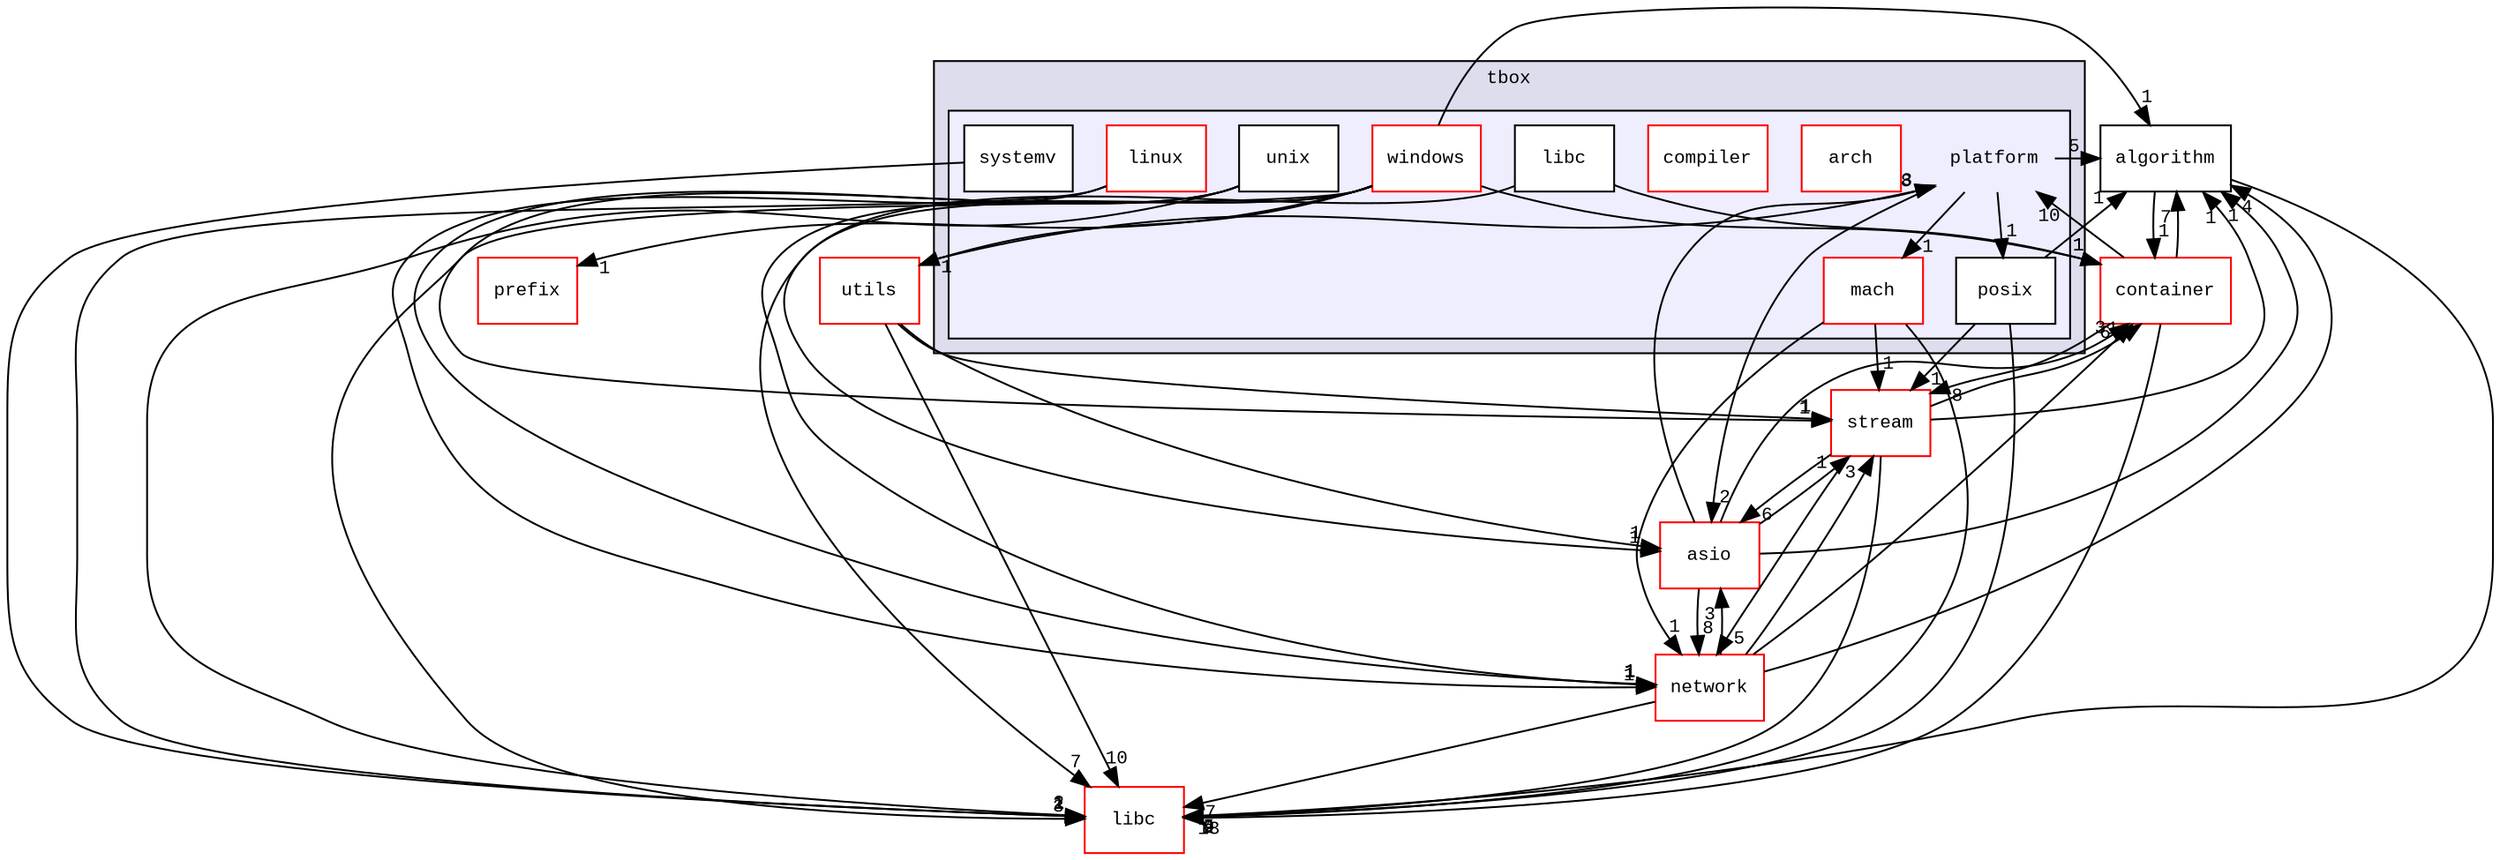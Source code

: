 digraph "src/tbox/platform" {
  compound=true
  node [ fontsize="10", fontname="CourierNew"];
  edge [ labelfontsize="10", labelfontname="CourierNew"];
  subgraph clusterdir_74c89af92d2f666610693d1f60c4bc85 {
    graph [ bgcolor="#ddddee", pencolor="black", label="tbox" fontname="CourierNew", fontsize="10", URL="dir_74c89af92d2f666610693d1f60c4bc85.html"]
  subgraph clusterdir_3d9333e940592ee9d1dd6e9562262a64 {
    graph [ bgcolor="#eeeeff", pencolor="black", label="" URL="dir_3d9333e940592ee9d1dd6e9562262a64.html"];
    dir_3d9333e940592ee9d1dd6e9562262a64 [shape=plaintext label="platform"];
    dir_97384ab982823a5646201496b6f3dd6b [shape=box label="arch" color="red" fillcolor="white" style="filled" URL="dir_97384ab982823a5646201496b6f3dd6b.html"];
    dir_6b7f80c5126735cb90b494b78763f33a [shape=box label="compiler" color="red" fillcolor="white" style="filled" URL="dir_6b7f80c5126735cb90b494b78763f33a.html"];
    dir_3aeedc1f964a50708ac75aba5503a6f1 [shape=box label="libc" color="black" fillcolor="white" style="filled" URL="dir_3aeedc1f964a50708ac75aba5503a6f1.html"];
    dir_3854848c8a51c6982d26f98bc07dfa83 [shape=box label="linux" color="red" fillcolor="white" style="filled" URL="dir_3854848c8a51c6982d26f98bc07dfa83.html"];
    dir_011473196ed8ebe7beba12e4b527a2fd [shape=box label="mach" color="red" fillcolor="white" style="filled" URL="dir_011473196ed8ebe7beba12e4b527a2fd.html"];
    dir_f3997f961b07d2308bdadea636b3c958 [shape=box label="posix" color="black" fillcolor="white" style="filled" URL="dir_f3997f961b07d2308bdadea636b3c958.html"];
    dir_98de1d6ac78a1ba7b30d61317ae8330b [shape=box label="systemv" color="black" fillcolor="white" style="filled" URL="dir_98de1d6ac78a1ba7b30d61317ae8330b.html"];
    dir_4bfa09177efe37040617d42ade08a142 [shape=box label="unix" color="black" fillcolor="white" style="filled" URL="dir_4bfa09177efe37040617d42ade08a142.html"];
    dir_0814cd02c97eb9a7d262a144701421b8 [shape=box label="windows" color="red" fillcolor="white" style="filled" URL="dir_0814cd02c97eb9a7d262a144701421b8.html"];
  }
  }
  dir_ac11f784b81667e62f917778dae2d743 [shape=box label="algorithm" URL="dir_ac11f784b81667e62f917778dae2d743.html"];
  dir_2b35f4a2c0e9f7874e1dbf2791c4e461 [shape=box label="asio" fillcolor="white" style="filled" color="red" URL="dir_2b35f4a2c0e9f7874e1dbf2791c4e461.html"];
  dir_77896eeb272e278cd59cc65c4fde665c [shape=box label="network" fillcolor="white" style="filled" color="red" URL="dir_77896eeb272e278cd59cc65c4fde665c.html"];
  dir_895e2f62803e10f0845db2d9f139817c [shape=box label="container" fillcolor="white" style="filled" color="red" URL="dir_895e2f62803e10f0845db2d9f139817c.html"];
  dir_24c9faee50804cb795002c12752997c1 [shape=box label="utils" fillcolor="white" style="filled" color="red" URL="dir_24c9faee50804cb795002c12752997c1.html"];
  dir_0c3e9a1149ea2f66b1b90b4d073dfb0c [shape=box label="prefix" fillcolor="white" style="filled" color="red" URL="dir_0c3e9a1149ea2f66b1b90b4d073dfb0c.html"];
  dir_097050573d8d31c571800575b2db96e7 [shape=box label="stream" fillcolor="white" style="filled" color="red" URL="dir_097050573d8d31c571800575b2db96e7.html"];
  dir_77f7a305e421ad7115258f9647362748 [shape=box label="libc" fillcolor="white" style="filled" color="red" URL="dir_77f7a305e421ad7115258f9647362748.html"];
  dir_ac11f784b81667e62f917778dae2d743->dir_895e2f62803e10f0845db2d9f139817c [headlabel="1", labeldistance=1.5 headhref="dir_000002_000006.html"];
  dir_ac11f784b81667e62f917778dae2d743->dir_77f7a305e421ad7115258f9647362748 [headlabel="5", labeldistance=1.5 headhref="dir_000002_000011.html"];
  dir_3aeedc1f964a50708ac75aba5503a6f1->dir_895e2f62803e10f0845db2d9f139817c [headlabel="1", labeldistance=1.5 headhref="dir_000042_000006.html"];
  dir_3aeedc1f964a50708ac75aba5503a6f1->dir_77f7a305e421ad7115258f9647362748 [headlabel="7", labeldistance=1.5 headhref="dir_000042_000011.html"];
  dir_4bfa09177efe37040617d42ade08a142->dir_77896eeb272e278cd59cc65c4fde665c [headlabel="1", labeldistance=1.5 headhref="dir_000049_000027.html"];
  dir_4bfa09177efe37040617d42ade08a142->dir_097050573d8d31c571800575b2db96e7 [headlabel="1", labeldistance=1.5 headhref="dir_000049_000055.html"];
  dir_4bfa09177efe37040617d42ade08a142->dir_77f7a305e421ad7115258f9647362748 [headlabel="2", labeldistance=1.5 headhref="dir_000049_000011.html"];
  dir_f3997f961b07d2308bdadea636b3c958->dir_ac11f784b81667e62f917778dae2d743 [headlabel="1", labeldistance=1.5 headhref="dir_000047_000002.html"];
  dir_f3997f961b07d2308bdadea636b3c958->dir_097050573d8d31c571800575b2db96e7 [headlabel="1", labeldistance=1.5 headhref="dir_000047_000055.html"];
  dir_f3997f961b07d2308bdadea636b3c958->dir_77f7a305e421ad7115258f9647362748 [headlabel="9", labeldistance=1.5 headhref="dir_000047_000011.html"];
  dir_011473196ed8ebe7beba12e4b527a2fd->dir_77896eeb272e278cd59cc65c4fde665c [headlabel="1", labeldistance=1.5 headhref="dir_000045_000027.html"];
  dir_011473196ed8ebe7beba12e4b527a2fd->dir_097050573d8d31c571800575b2db96e7 [headlabel="1", labeldistance=1.5 headhref="dir_000045_000055.html"];
  dir_011473196ed8ebe7beba12e4b527a2fd->dir_77f7a305e421ad7115258f9647362748 [headlabel="2", labeldistance=1.5 headhref="dir_000045_000011.html"];
  dir_2b35f4a2c0e9f7874e1dbf2791c4e461->dir_ac11f784b81667e62f917778dae2d743 [headlabel="1", labeldistance=1.5 headhref="dir_000003_000002.html"];
  dir_2b35f4a2c0e9f7874e1dbf2791c4e461->dir_77896eeb272e278cd59cc65c4fde665c [headlabel="8", labeldistance=1.5 headhref="dir_000003_000027.html"];
  dir_2b35f4a2c0e9f7874e1dbf2791c4e461->dir_895e2f62803e10f0845db2d9f139817c [headlabel="3", labeldistance=1.5 headhref="dir_000003_000006.html"];
  dir_2b35f4a2c0e9f7874e1dbf2791c4e461->dir_3d9333e940592ee9d1dd6e9562262a64 [headlabel="8", labeldistance=1.5 headhref="dir_000003_000035.html"];
  dir_2b35f4a2c0e9f7874e1dbf2791c4e461->dir_097050573d8d31c571800575b2db96e7 [headlabel="1", labeldistance=1.5 headhref="dir_000003_000055.html"];
  dir_0814cd02c97eb9a7d262a144701421b8->dir_ac11f784b81667e62f917778dae2d743 [headlabel="1", labeldistance=1.5 headhref="dir_000050_000002.html"];
  dir_0814cd02c97eb9a7d262a144701421b8->dir_2b35f4a2c0e9f7874e1dbf2791c4e461 [headlabel="1", labeldistance=1.5 headhref="dir_000050_000003.html"];
  dir_0814cd02c97eb9a7d262a144701421b8->dir_77896eeb272e278cd59cc65c4fde665c [headlabel="1", labeldistance=1.5 headhref="dir_000050_000027.html"];
  dir_0814cd02c97eb9a7d262a144701421b8->dir_895e2f62803e10f0845db2d9f139817c [headlabel="1", labeldistance=1.5 headhref="dir_000050_000006.html"];
  dir_0814cd02c97eb9a7d262a144701421b8->dir_24c9faee50804cb795002c12752997c1 [headlabel="1", labeldistance=1.5 headhref="dir_000050_000061.html"];
  dir_0814cd02c97eb9a7d262a144701421b8->dir_0c3e9a1149ea2f66b1b90b4d073dfb0c [headlabel="1", labeldistance=1.5 headhref="dir_000050_000052.html"];
  dir_0814cd02c97eb9a7d262a144701421b8->dir_77f7a305e421ad7115258f9647362748 [headlabel="3", labeldistance=1.5 headhref="dir_000050_000011.html"];
  dir_98de1d6ac78a1ba7b30d61317ae8330b->dir_77f7a305e421ad7115258f9647362748 [headlabel="1", labeldistance=1.5 headhref="dir_000048_000011.html"];
  dir_77896eeb272e278cd59cc65c4fde665c->dir_ac11f784b81667e62f917778dae2d743 [headlabel="4", labeldistance=1.5 headhref="dir_000027_000002.html"];
  dir_77896eeb272e278cd59cc65c4fde665c->dir_2b35f4a2c0e9f7874e1dbf2791c4e461 [headlabel="3", labeldistance=1.5 headhref="dir_000027_000003.html"];
  dir_77896eeb272e278cd59cc65c4fde665c->dir_895e2f62803e10f0845db2d9f139817c [headlabel="6", labeldistance=1.5 headhref="dir_000027_000006.html"];
  dir_77896eeb272e278cd59cc65c4fde665c->dir_097050573d8d31c571800575b2db96e7 [headlabel="3", labeldistance=1.5 headhref="dir_000027_000055.html"];
  dir_77896eeb272e278cd59cc65c4fde665c->dir_77f7a305e421ad7115258f9647362748 [headlabel="7", labeldistance=1.5 headhref="dir_000027_000011.html"];
  dir_3854848c8a51c6982d26f98bc07dfa83->dir_77896eeb272e278cd59cc65c4fde665c [headlabel="1", labeldistance=1.5 headhref="dir_000043_000027.html"];
  dir_3854848c8a51c6982d26f98bc07dfa83->dir_77f7a305e421ad7115258f9647362748 [headlabel="1", labeldistance=1.5 headhref="dir_000043_000011.html"];
  dir_895e2f62803e10f0845db2d9f139817c->dir_ac11f784b81667e62f917778dae2d743 [headlabel="7", labeldistance=1.5 headhref="dir_000006_000002.html"];
  dir_895e2f62803e10f0845db2d9f139817c->dir_3d9333e940592ee9d1dd6e9562262a64 [headlabel="10", labeldistance=1.5 headhref="dir_000006_000035.html"];
  dir_895e2f62803e10f0845db2d9f139817c->dir_097050573d8d31c571800575b2db96e7 [headlabel="8", labeldistance=1.5 headhref="dir_000006_000055.html"];
  dir_895e2f62803e10f0845db2d9f139817c->dir_77f7a305e421ad7115258f9647362748 [headlabel="13", labeldistance=1.5 headhref="dir_000006_000011.html"];
  dir_24c9faee50804cb795002c12752997c1->dir_2b35f4a2c0e9f7874e1dbf2791c4e461 [headlabel="1", labeldistance=1.5 headhref="dir_000061_000003.html"];
  dir_24c9faee50804cb795002c12752997c1->dir_3d9333e940592ee9d1dd6e9562262a64 [headlabel="3", labeldistance=1.5 headhref="dir_000061_000035.html"];
  dir_24c9faee50804cb795002c12752997c1->dir_097050573d8d31c571800575b2db96e7 [headlabel="1", labeldistance=1.5 headhref="dir_000061_000055.html"];
  dir_24c9faee50804cb795002c12752997c1->dir_77f7a305e421ad7115258f9647362748 [headlabel="10", labeldistance=1.5 headhref="dir_000061_000011.html"];
  dir_3d9333e940592ee9d1dd6e9562262a64->dir_ac11f784b81667e62f917778dae2d743 [headlabel="5", labeldistance=1.5 headhref="dir_000035_000002.html"];
  dir_3d9333e940592ee9d1dd6e9562262a64->dir_f3997f961b07d2308bdadea636b3c958 [headlabel="1", labeldistance=1.5 headhref="dir_000035_000047.html"];
  dir_3d9333e940592ee9d1dd6e9562262a64->dir_011473196ed8ebe7beba12e4b527a2fd [headlabel="1", labeldistance=1.5 headhref="dir_000035_000045.html"];
  dir_3d9333e940592ee9d1dd6e9562262a64->dir_2b35f4a2c0e9f7874e1dbf2791c4e461 [headlabel="2", labeldistance=1.5 headhref="dir_000035_000003.html"];
  dir_097050573d8d31c571800575b2db96e7->dir_ac11f784b81667e62f917778dae2d743 [headlabel="1", labeldistance=1.5 headhref="dir_000055_000002.html"];
  dir_097050573d8d31c571800575b2db96e7->dir_2b35f4a2c0e9f7874e1dbf2791c4e461 [headlabel="6", labeldistance=1.5 headhref="dir_000055_000003.html"];
  dir_097050573d8d31c571800575b2db96e7->dir_77896eeb272e278cd59cc65c4fde665c [headlabel="5", labeldistance=1.5 headhref="dir_000055_000027.html"];
  dir_097050573d8d31c571800575b2db96e7->dir_895e2f62803e10f0845db2d9f139817c [headlabel="1", labeldistance=1.5 headhref="dir_000055_000006.html"];
  dir_097050573d8d31c571800575b2db96e7->dir_77f7a305e421ad7115258f9647362748 [headlabel="4", labeldistance=1.5 headhref="dir_000055_000011.html"];
}
